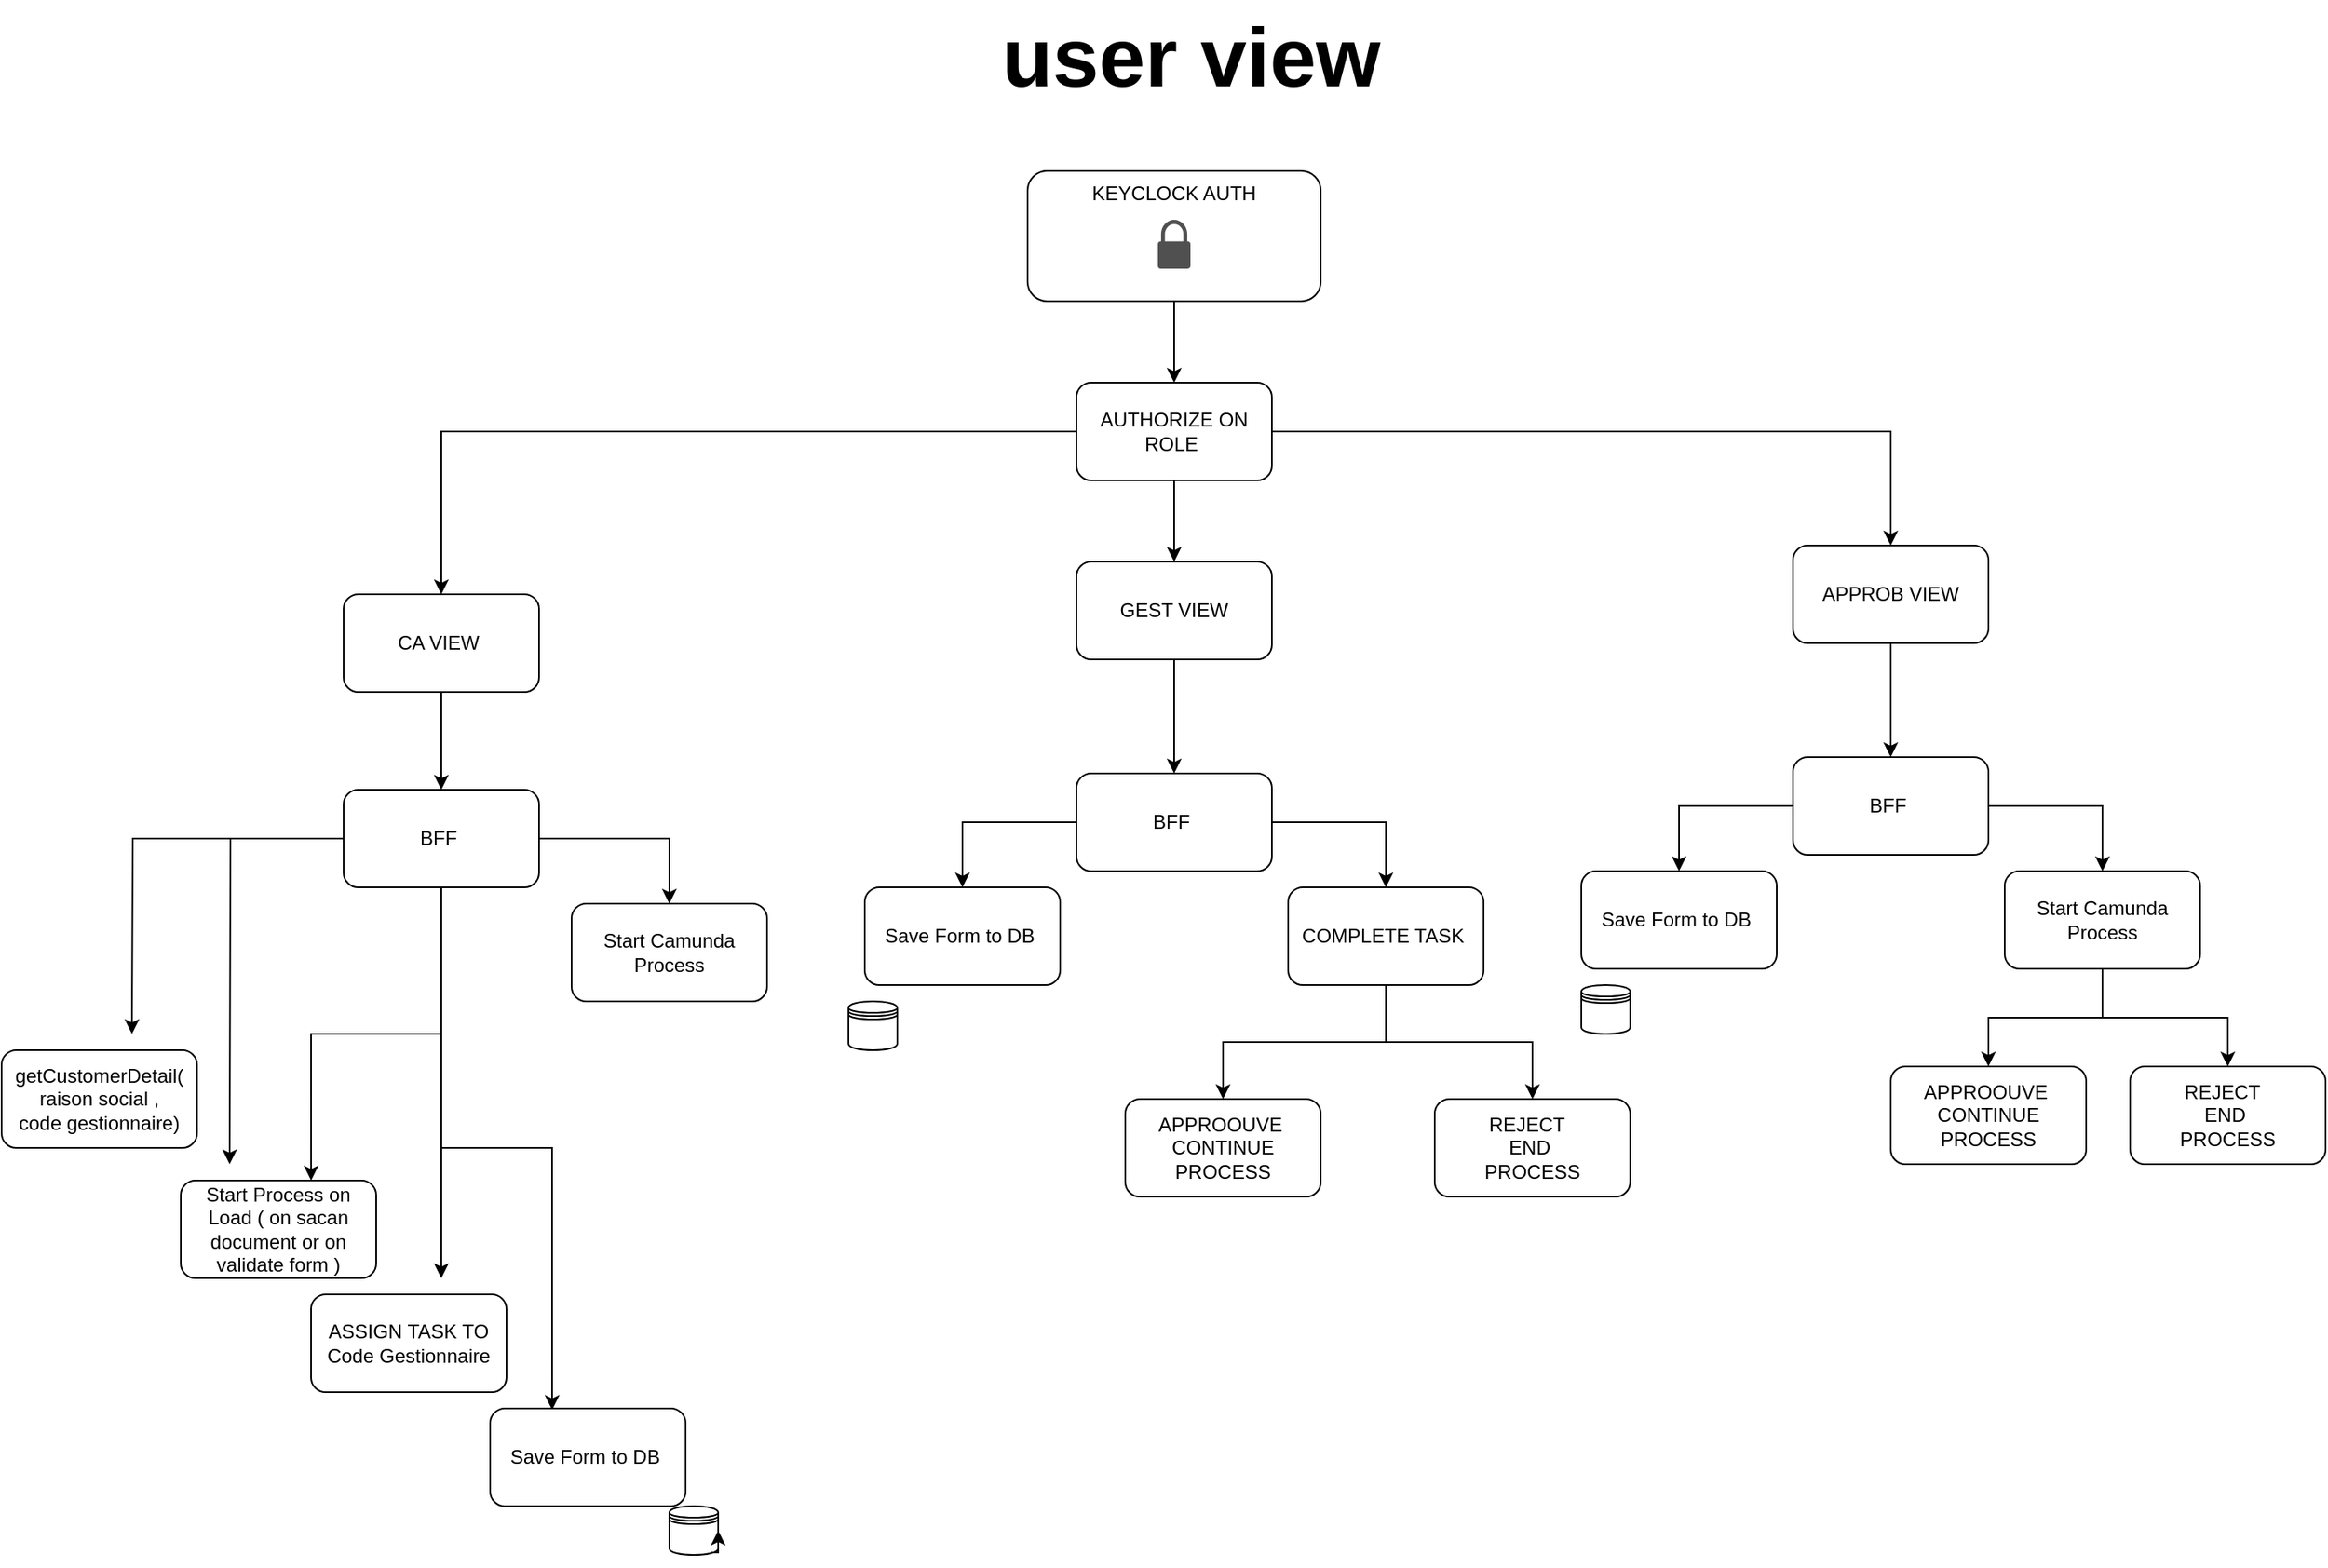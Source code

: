 <mxfile version="21.1.7" type="github">
  <diagram name="Page-1" id="QoV8lFBBTm_fB04FauwV">
    <mxGraphModel dx="2879" dy="1320" grid="1" gridSize="10" guides="1" tooltips="1" connect="1" arrows="1" fold="1" page="1" pageScale="1" pageWidth="827" pageHeight="1169" math="0" shadow="0">
      <root>
        <mxCell id="0" />
        <mxCell id="1" parent="0" />
        <mxCell id="c3MU4zFBi6VKXaB5HFcI-3" value="" style="edgeStyle=orthogonalEdgeStyle;rounded=0;orthogonalLoop=1;jettySize=auto;html=1;" parent="1" source="c3MU4zFBi6VKXaB5HFcI-1" target="c3MU4zFBi6VKXaB5HFcI-2" edge="1">
          <mxGeometry relative="1" as="geometry" />
        </mxCell>
        <mxCell id="c3MU4zFBi6VKXaB5HFcI-1" value="CA VIEW&amp;nbsp;" style="rounded=1;whiteSpace=wrap;html=1;" parent="1" vertex="1">
          <mxGeometry x="-550" y="380" width="120" height="60" as="geometry" />
        </mxCell>
        <mxCell id="c3MU4zFBi6VKXaB5HFcI-7" value="" style="edgeStyle=orthogonalEdgeStyle;rounded=0;orthogonalLoop=1;jettySize=auto;html=1;" parent="1" source="c3MU4zFBi6VKXaB5HFcI-2" target="c3MU4zFBi6VKXaB5HFcI-6" edge="1">
          <mxGeometry relative="1" as="geometry" />
        </mxCell>
        <mxCell id="df2VkAJ07nrxbvZ864---10" value="" style="edgeStyle=orthogonalEdgeStyle;rounded=0;orthogonalLoop=1;jettySize=auto;html=1;" edge="1" parent="1" source="c3MU4zFBi6VKXaB5HFcI-2">
          <mxGeometry relative="1" as="geometry">
            <mxPoint x="-680" y="650" as="targetPoint" />
          </mxGeometry>
        </mxCell>
        <mxCell id="df2VkAJ07nrxbvZ864---11" style="edgeStyle=orthogonalEdgeStyle;rounded=0;orthogonalLoop=1;jettySize=auto;html=1;" edge="1" parent="1" source="c3MU4zFBi6VKXaB5HFcI-2">
          <mxGeometry relative="1" as="geometry">
            <mxPoint x="-620" y="730" as="targetPoint" />
          </mxGeometry>
        </mxCell>
        <mxCell id="df2VkAJ07nrxbvZ864---14" style="edgeStyle=orthogonalEdgeStyle;rounded=0;orthogonalLoop=1;jettySize=auto;html=1;entryX=0.667;entryY=0;entryDx=0;entryDy=0;entryPerimeter=0;" edge="1" parent="1" source="c3MU4zFBi6VKXaB5HFcI-2" target="df2VkAJ07nrxbvZ864---4">
          <mxGeometry relative="1" as="geometry" />
        </mxCell>
        <mxCell id="df2VkAJ07nrxbvZ864---15" style="edgeStyle=orthogonalEdgeStyle;rounded=0;orthogonalLoop=1;jettySize=auto;html=1;" edge="1" parent="1" source="c3MU4zFBi6VKXaB5HFcI-2">
          <mxGeometry relative="1" as="geometry">
            <mxPoint x="-490" y="800" as="targetPoint" />
          </mxGeometry>
        </mxCell>
        <mxCell id="df2VkAJ07nrxbvZ864---16" style="edgeStyle=orthogonalEdgeStyle;rounded=0;orthogonalLoop=1;jettySize=auto;html=1;entryX=0.317;entryY=0.014;entryDx=0;entryDy=0;entryPerimeter=0;" edge="1" parent="1" source="c3MU4zFBi6VKXaB5HFcI-2" target="c3MU4zFBi6VKXaB5HFcI-4">
          <mxGeometry relative="1" as="geometry" />
        </mxCell>
        <mxCell id="c3MU4zFBi6VKXaB5HFcI-2" value="BFF&amp;nbsp;" style="whiteSpace=wrap;html=1;rounded=1;" parent="1" vertex="1">
          <mxGeometry x="-550" y="500" width="120" height="60" as="geometry" />
        </mxCell>
        <mxCell id="c3MU4zFBi6VKXaB5HFcI-4" value="Save Form to DB&amp;nbsp;" style="whiteSpace=wrap;html=1;rounded=1;" parent="1" vertex="1">
          <mxGeometry x="-460" y="880" width="120" height="60" as="geometry" />
        </mxCell>
        <mxCell id="c3MU4zFBi6VKXaB5HFcI-6" value="Start Camunda Process" style="whiteSpace=wrap;html=1;rounded=1;" parent="1" vertex="1">
          <mxGeometry x="-410" y="570" width="120" height="60" as="geometry" />
        </mxCell>
        <mxCell id="c3MU4zFBi6VKXaB5HFcI-13" value="" style="edgeStyle=orthogonalEdgeStyle;rounded=0;orthogonalLoop=1;jettySize=auto;html=1;" parent="1" source="c3MU4zFBi6VKXaB5HFcI-8" target="c3MU4zFBi6VKXaB5HFcI-12" edge="1">
          <mxGeometry relative="1" as="geometry" />
        </mxCell>
        <mxCell id="c3MU4zFBi6VKXaB5HFcI-8" value="KEYCLOCK AUTH" style="rounded=1;whiteSpace=wrap;html=1;verticalAlign=top;" parent="1" vertex="1">
          <mxGeometry x="-130" y="120" width="180" height="80" as="geometry" />
        </mxCell>
        <mxCell id="c3MU4zFBi6VKXaB5HFcI-14" value="" style="edgeStyle=orthogonalEdgeStyle;rounded=0;orthogonalLoop=1;jettySize=auto;html=1;" parent="1" source="c3MU4zFBi6VKXaB5HFcI-12" target="c3MU4zFBi6VKXaB5HFcI-1" edge="1">
          <mxGeometry relative="1" as="geometry" />
        </mxCell>
        <mxCell id="c3MU4zFBi6VKXaB5HFcI-32" value="" style="edgeStyle=orthogonalEdgeStyle;rounded=0;orthogonalLoop=1;jettySize=auto;html=1;" parent="1" source="c3MU4zFBi6VKXaB5HFcI-12" target="c3MU4zFBi6VKXaB5HFcI-26" edge="1">
          <mxGeometry relative="1" as="geometry" />
        </mxCell>
        <mxCell id="c3MU4zFBi6VKXaB5HFcI-12" value="AUTHORIZE ON ROLE&amp;nbsp;" style="whiteSpace=wrap;html=1;rounded=1;" parent="1" vertex="1">
          <mxGeometry x="-100" y="250" width="120" height="60" as="geometry" />
        </mxCell>
        <mxCell id="c3MU4zFBi6VKXaB5HFcI-25" value="" style="edgeStyle=orthogonalEdgeStyle;rounded=0;orthogonalLoop=1;jettySize=auto;html=1;" parent="1" source="c3MU4zFBi6VKXaB5HFcI-26" target="c3MU4zFBi6VKXaB5HFcI-29" edge="1">
          <mxGeometry relative="1" as="geometry" />
        </mxCell>
        <mxCell id="c3MU4zFBi6VKXaB5HFcI-26" value="GEST VIEW" style="rounded=1;whiteSpace=wrap;html=1;" parent="1" vertex="1">
          <mxGeometry x="-100" y="360" width="120" height="60" as="geometry" />
        </mxCell>
        <mxCell id="c3MU4zFBi6VKXaB5HFcI-27" value="" style="edgeStyle=orthogonalEdgeStyle;rounded=0;orthogonalLoop=1;jettySize=auto;html=1;" parent="1" source="c3MU4zFBi6VKXaB5HFcI-29" target="c3MU4zFBi6VKXaB5HFcI-30" edge="1">
          <mxGeometry relative="1" as="geometry" />
        </mxCell>
        <mxCell id="c3MU4zFBi6VKXaB5HFcI-28" value="" style="edgeStyle=orthogonalEdgeStyle;rounded=0;orthogonalLoop=1;jettySize=auto;html=1;" parent="1" source="c3MU4zFBi6VKXaB5HFcI-29" target="c3MU4zFBi6VKXaB5HFcI-31" edge="1">
          <mxGeometry relative="1" as="geometry" />
        </mxCell>
        <mxCell id="c3MU4zFBi6VKXaB5HFcI-29" value="BFF&amp;nbsp;" style="whiteSpace=wrap;html=1;rounded=1;" parent="1" vertex="1">
          <mxGeometry x="-100" y="490" width="120" height="60" as="geometry" />
        </mxCell>
        <mxCell id="c3MU4zFBi6VKXaB5HFcI-30" value="Save Form to DB&amp;nbsp;" style="whiteSpace=wrap;html=1;rounded=1;" parent="1" vertex="1">
          <mxGeometry x="-230" y="560" width="120" height="60" as="geometry" />
        </mxCell>
        <mxCell id="c3MU4zFBi6VKXaB5HFcI-42" value="" style="edgeStyle=orthogonalEdgeStyle;rounded=0;orthogonalLoop=1;jettySize=auto;html=1;" parent="1" source="c3MU4zFBi6VKXaB5HFcI-31" target="c3MU4zFBi6VKXaB5HFcI-41" edge="1">
          <mxGeometry relative="1" as="geometry" />
        </mxCell>
        <mxCell id="c3MU4zFBi6VKXaB5HFcI-45" value="" style="edgeStyle=orthogonalEdgeStyle;rounded=0;orthogonalLoop=1;jettySize=auto;html=1;" parent="1" source="c3MU4zFBi6VKXaB5HFcI-31" target="c3MU4zFBi6VKXaB5HFcI-44" edge="1">
          <mxGeometry relative="1" as="geometry" />
        </mxCell>
        <mxCell id="c3MU4zFBi6VKXaB5HFcI-31" value="COMPLETE TASK&amp;nbsp;" style="whiteSpace=wrap;html=1;rounded=1;" parent="1" vertex="1">
          <mxGeometry x="30" y="560" width="120" height="60" as="geometry" />
        </mxCell>
        <mxCell id="c3MU4zFBi6VKXaB5HFcI-33" value="" style="edgeStyle=orthogonalEdgeStyle;rounded=0;orthogonalLoop=1;jettySize=auto;html=1;exitX=1;exitY=0.5;exitDx=0;exitDy=0;" parent="1" source="c3MU4zFBi6VKXaB5HFcI-12" target="c3MU4zFBi6VKXaB5HFcI-35" edge="1">
          <mxGeometry relative="1" as="geometry">
            <mxPoint x="370" y="310" as="sourcePoint" />
          </mxGeometry>
        </mxCell>
        <mxCell id="c3MU4zFBi6VKXaB5HFcI-34" value="" style="edgeStyle=orthogonalEdgeStyle;rounded=0;orthogonalLoop=1;jettySize=auto;html=1;" parent="1" source="c3MU4zFBi6VKXaB5HFcI-35" target="c3MU4zFBi6VKXaB5HFcI-38" edge="1">
          <mxGeometry relative="1" as="geometry" />
        </mxCell>
        <mxCell id="c3MU4zFBi6VKXaB5HFcI-35" value="APPROB VIEW" style="rounded=1;whiteSpace=wrap;html=1;" parent="1" vertex="1">
          <mxGeometry x="340" y="350" width="120" height="60" as="geometry" />
        </mxCell>
        <mxCell id="c3MU4zFBi6VKXaB5HFcI-36" value="" style="edgeStyle=orthogonalEdgeStyle;rounded=0;orthogonalLoop=1;jettySize=auto;html=1;" parent="1" source="c3MU4zFBi6VKXaB5HFcI-38" target="c3MU4zFBi6VKXaB5HFcI-39" edge="1">
          <mxGeometry relative="1" as="geometry" />
        </mxCell>
        <mxCell id="c3MU4zFBi6VKXaB5HFcI-37" value="" style="edgeStyle=orthogonalEdgeStyle;rounded=0;orthogonalLoop=1;jettySize=auto;html=1;" parent="1" source="c3MU4zFBi6VKXaB5HFcI-38" target="c3MU4zFBi6VKXaB5HFcI-40" edge="1">
          <mxGeometry relative="1" as="geometry" />
        </mxCell>
        <mxCell id="c3MU4zFBi6VKXaB5HFcI-38" value="BFF&amp;nbsp;" style="whiteSpace=wrap;html=1;rounded=1;" parent="1" vertex="1">
          <mxGeometry x="340" y="480" width="120" height="60" as="geometry" />
        </mxCell>
        <mxCell id="c3MU4zFBi6VKXaB5HFcI-39" value="Save Form to DB&amp;nbsp;" style="whiteSpace=wrap;html=1;rounded=1;" parent="1" vertex="1">
          <mxGeometry x="210" y="550" width="120" height="60" as="geometry" />
        </mxCell>
        <mxCell id="c3MU4zFBi6VKXaB5HFcI-49" value="" style="edgeStyle=orthogonalEdgeStyle;rounded=0;orthogonalLoop=1;jettySize=auto;html=1;" parent="1" source="c3MU4zFBi6VKXaB5HFcI-40" target="c3MU4zFBi6VKXaB5HFcI-47" edge="1">
          <mxGeometry relative="1" as="geometry" />
        </mxCell>
        <mxCell id="c3MU4zFBi6VKXaB5HFcI-50" style="edgeStyle=orthogonalEdgeStyle;rounded=0;orthogonalLoop=1;jettySize=auto;html=1;" parent="1" source="c3MU4zFBi6VKXaB5HFcI-40" target="c3MU4zFBi6VKXaB5HFcI-46" edge="1">
          <mxGeometry relative="1" as="geometry" />
        </mxCell>
        <mxCell id="c3MU4zFBi6VKXaB5HFcI-40" value="Start Camunda Process" style="whiteSpace=wrap;html=1;rounded=1;" parent="1" vertex="1">
          <mxGeometry x="470" y="550" width="120" height="60" as="geometry" />
        </mxCell>
        <mxCell id="c3MU4zFBi6VKXaB5HFcI-41" value="APPROOUVE&amp;nbsp; CONTINUE PROCESS" style="whiteSpace=wrap;html=1;rounded=1;" parent="1" vertex="1">
          <mxGeometry x="-70" y="690" width="120" height="60" as="geometry" />
        </mxCell>
        <mxCell id="c3MU4zFBi6VKXaB5HFcI-44" value="REJECT&amp;nbsp;&amp;nbsp;&lt;br&gt;END&amp;nbsp;&lt;br&gt;PROCESS" style="whiteSpace=wrap;html=1;rounded=1;" parent="1" vertex="1">
          <mxGeometry x="120" y="690" width="120" height="60" as="geometry" />
        </mxCell>
        <mxCell id="c3MU4zFBi6VKXaB5HFcI-46" value="APPROOUVE&amp;nbsp; CONTINUE PROCESS" style="whiteSpace=wrap;html=1;rounded=1;" parent="1" vertex="1">
          <mxGeometry x="400" y="670" width="120" height="60" as="geometry" />
        </mxCell>
        <mxCell id="c3MU4zFBi6VKXaB5HFcI-47" value="REJECT&amp;nbsp;&amp;nbsp;&lt;br&gt;END&amp;nbsp;&lt;br&gt;PROCESS" style="whiteSpace=wrap;html=1;rounded=1;" parent="1" vertex="1">
          <mxGeometry x="547" y="670" width="120" height="60" as="geometry" />
        </mxCell>
        <mxCell id="c3MU4zFBi6VKXaB5HFcI-51" value="" style="sketch=0;pointerEvents=1;shadow=0;dashed=0;html=1;strokeColor=none;fillColor=#505050;labelPosition=center;verticalLabelPosition=bottom;verticalAlign=top;outlineConnect=0;align=center;shape=mxgraph.office.security.lock_protected;" parent="1" vertex="1">
          <mxGeometry x="-50" y="150" width="20" height="30" as="geometry" />
        </mxCell>
        <mxCell id="c3MU4zFBi6VKXaB5HFcI-52" value="" style="shape=datastore;whiteSpace=wrap;html=1;" parent="1" vertex="1">
          <mxGeometry x="-350" y="940" width="30" height="30" as="geometry" />
        </mxCell>
        <mxCell id="c3MU4zFBi6VKXaB5HFcI-53" style="edgeStyle=orthogonalEdgeStyle;rounded=0;orthogonalLoop=1;jettySize=auto;html=1;exitX=0.85;exitY=0.95;exitDx=0;exitDy=0;exitPerimeter=0;entryX=1;entryY=0.5;entryDx=0;entryDy=0;" parent="1" source="c3MU4zFBi6VKXaB5HFcI-52" target="c3MU4zFBi6VKXaB5HFcI-52" edge="1">
          <mxGeometry relative="1" as="geometry" />
        </mxCell>
        <mxCell id="c3MU4zFBi6VKXaB5HFcI-54" value="" style="shape=datastore;whiteSpace=wrap;html=1;" parent="1" vertex="1">
          <mxGeometry x="-240" y="630" width="30" height="30" as="geometry" />
        </mxCell>
        <mxCell id="c3MU4zFBi6VKXaB5HFcI-55" value="" style="shape=datastore;whiteSpace=wrap;html=1;" parent="1" vertex="1">
          <mxGeometry x="210" y="620" width="30" height="30" as="geometry" />
        </mxCell>
        <mxCell id="c3MU4zFBi6VKXaB5HFcI-56" value="&lt;font style=&quot;font-size: 51px;&quot;&gt;&lt;b&gt;user view&lt;/b&gt;&lt;/font&gt;" style="text;html=1;align=center;verticalAlign=middle;resizable=0;points=[];autosize=1;strokeColor=none;fillColor=none;" parent="1" vertex="1">
          <mxGeometry x="-160" y="15" width="260" height="70" as="geometry" />
        </mxCell>
        <mxCell id="df2VkAJ07nrxbvZ864---1" value="getCustomerDetail(&lt;br&gt;raison social ,&lt;br&gt;code gestionnaire)" style="whiteSpace=wrap;html=1;rounded=1;" vertex="1" parent="1">
          <mxGeometry x="-760" y="660" width="120" height="60" as="geometry" />
        </mxCell>
        <mxCell id="df2VkAJ07nrxbvZ864---4" value="Start Process on Load ( on sacan document or on validate form )" style="whiteSpace=wrap;html=1;rounded=1;" vertex="1" parent="1">
          <mxGeometry x="-650" y="740" width="120" height="60" as="geometry" />
        </mxCell>
        <mxCell id="df2VkAJ07nrxbvZ864---6" value="ASSIGN TASK TO Code Gestionnaire" style="whiteSpace=wrap;html=1;rounded=1;" vertex="1" parent="1">
          <mxGeometry x="-570" y="810" width="120" height="60" as="geometry" />
        </mxCell>
      </root>
    </mxGraphModel>
  </diagram>
</mxfile>
